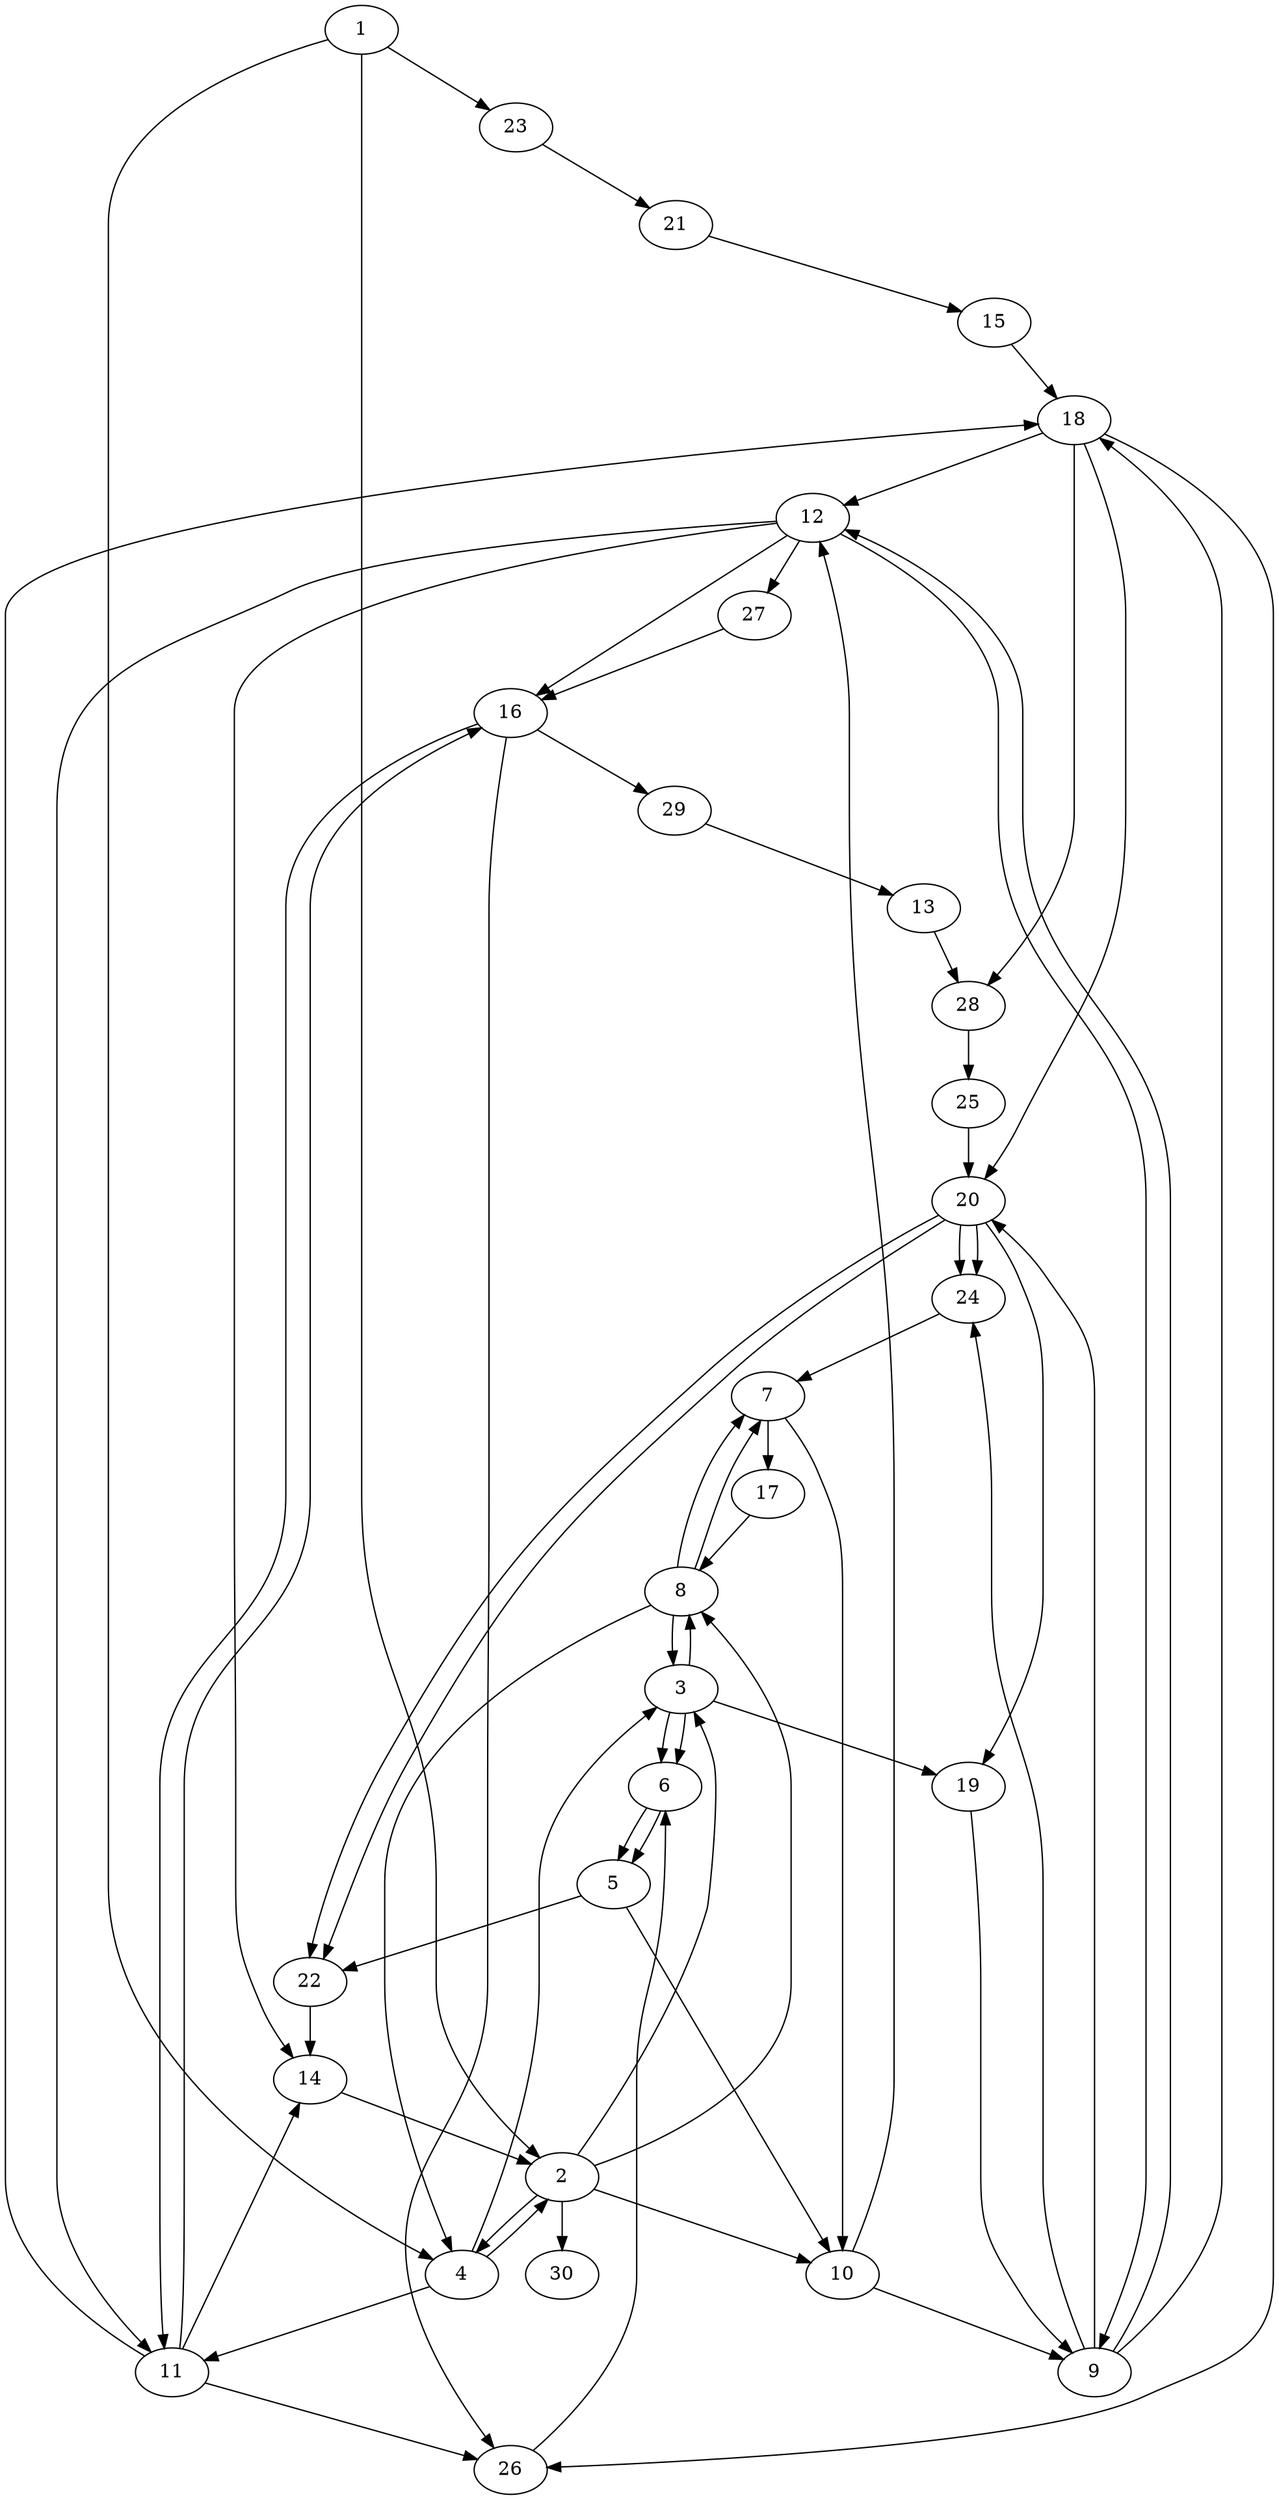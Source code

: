 // The Round Graph
digraph DFS {
	1 -> 23
	23 -> 21
	21 -> 15
	15 -> 18
	18 -> 12
	12 -> 27
	27 -> 16
	16 -> 29
	29 -> 13
	13 -> 28
	28 -> 25
	25 -> 20
	20 -> 24
	24 -> 7
	7 -> 17
	17 -> 8
	8 -> 4
	4 -> 11
	11 -> 26
	26 -> 6
	6 -> 5
	5 -> 22
	22 -> 14
	14 -> 2
	2 -> 30
	2 -> 10
	2 -> 3
	3 -> 19
	19 -> 9
	1 -> 2
	2 -> 4
	4 -> 3
	3 -> 6
	3 -> 8
	8 -> 7
	7 -> 10
	10 -> 9
	9 -> 12
	12 -> 11
	11 -> 14
	11 -> 16
	11 -> 18
	18 -> 20
	20 -> 19
	20 -> 22
	20 -> 24
	18 -> 26
	18 -> 28
	1 -> 4
	4 -> 2
	2 -> 8
	8 -> 3
	3 -> 6
	6 -> 5
	5 -> 10
	10 -> 12
	12 -> 9
	9 -> 18
	9 -> 20
	20 -> 22
	9 -> 24
	12 -> 14
	12 -> 16
	16 -> 11
	16 -> 26
	8 -> 7
}
